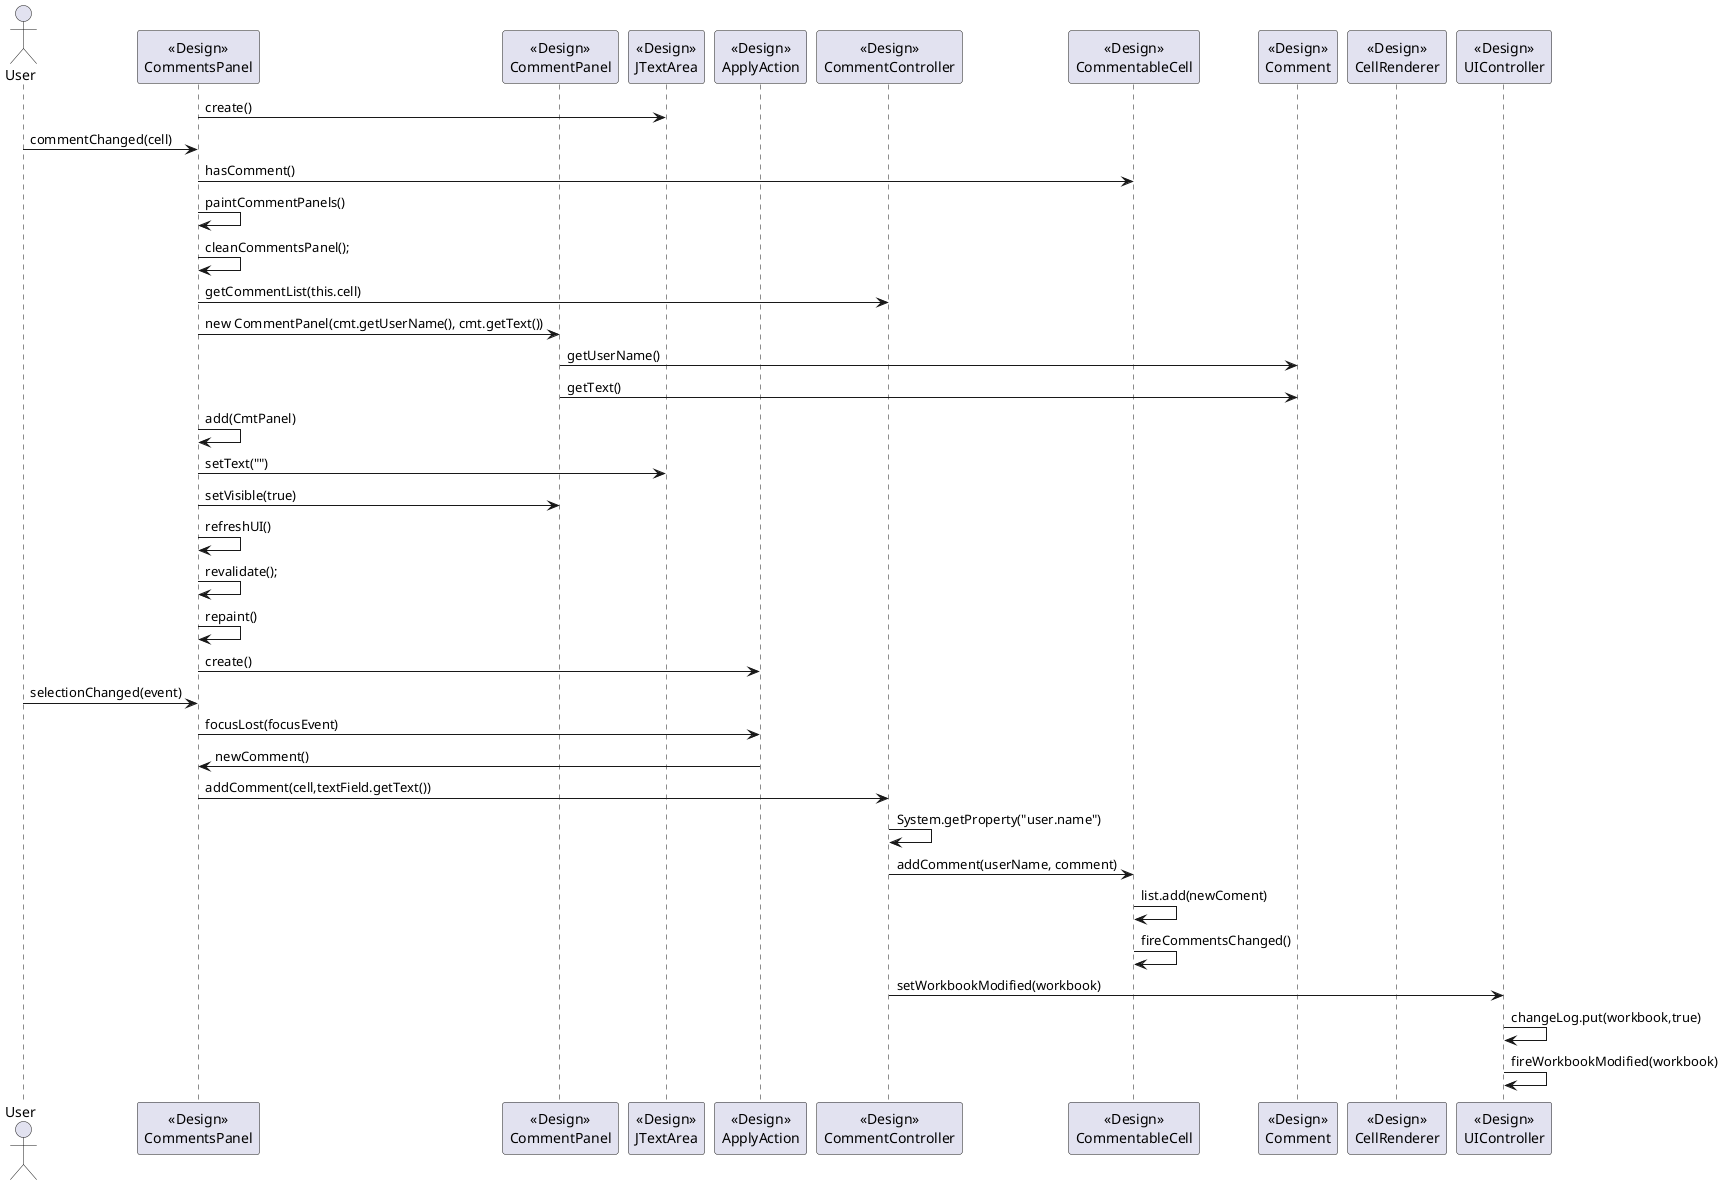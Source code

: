 @startuml core06_01_design_part4.png

actor User
participant "<<Design>>\nCommentsPanel" as UIPanel
participant "<<Design>>\nCommentPanel" as CmtPanel
participant "<<Design>>\nJTextArea" as text
participant "<<Design>>\nApplyAction" as Action
participant "<<Design>>\nCommentController" as Ctrl
participant "<<Design>>\nCommentableCell" as Cell
participant "<<Design>>\nComment" as Cmt
participant "<<Design>>\nCellRenderer" as CRenderer
participant "<<Design>>\nUIController" as UICtrl

UIPanel -> text : create()
User -> UIPanel : commentChanged(cell)
UIPanel -> Cell : hasComment()
UIPanel -> UIPanel : paintCommentPanels()
UIPanel -> UIPanel : cleanCommentsPanel();
UIPanel -> Ctrl : getCommentList(this.cell)
UIPanel -> CmtPanel : new CommentPanel(cmt.getUserName(), cmt.getText())
CmtPanel -> Cmt : getUserName()
CmtPanel -> Cmt : getText()
UIPanel -> UIPanel : add(CmtPanel)
UIPanel -> text : setText("")
UIPanel -> CmtPanel : setVisible(true)
UIPanel -> UIPanel : refreshUI()
UIPanel -> UIPanel : revalidate();
UIPanel -> UIPanel : repaint()
UIPanel -> Action : create()
User -> UIPanel : selectionChanged(event)
UIPanel -> Action : focusLost(focusEvent)
Action -> UIPanel : newComment()
UIPanel -> Ctrl : addComment(cell,textField.getText())
Ctrl -> Ctrl : System.getProperty("user.name")
Ctrl -> Cell : addComment(userName, comment)
Cell -> Cell : list.add(newComent)
Cell -> Cell : fireCommentsChanged()
Ctrl -> UICtrl : setWorkbookModified(workbook)
UICtrl -> UICtrl : changeLog.put(workbook,true)
UICtrl -> UICtrl : fireWorkbookModified(workbook)
@enduml

